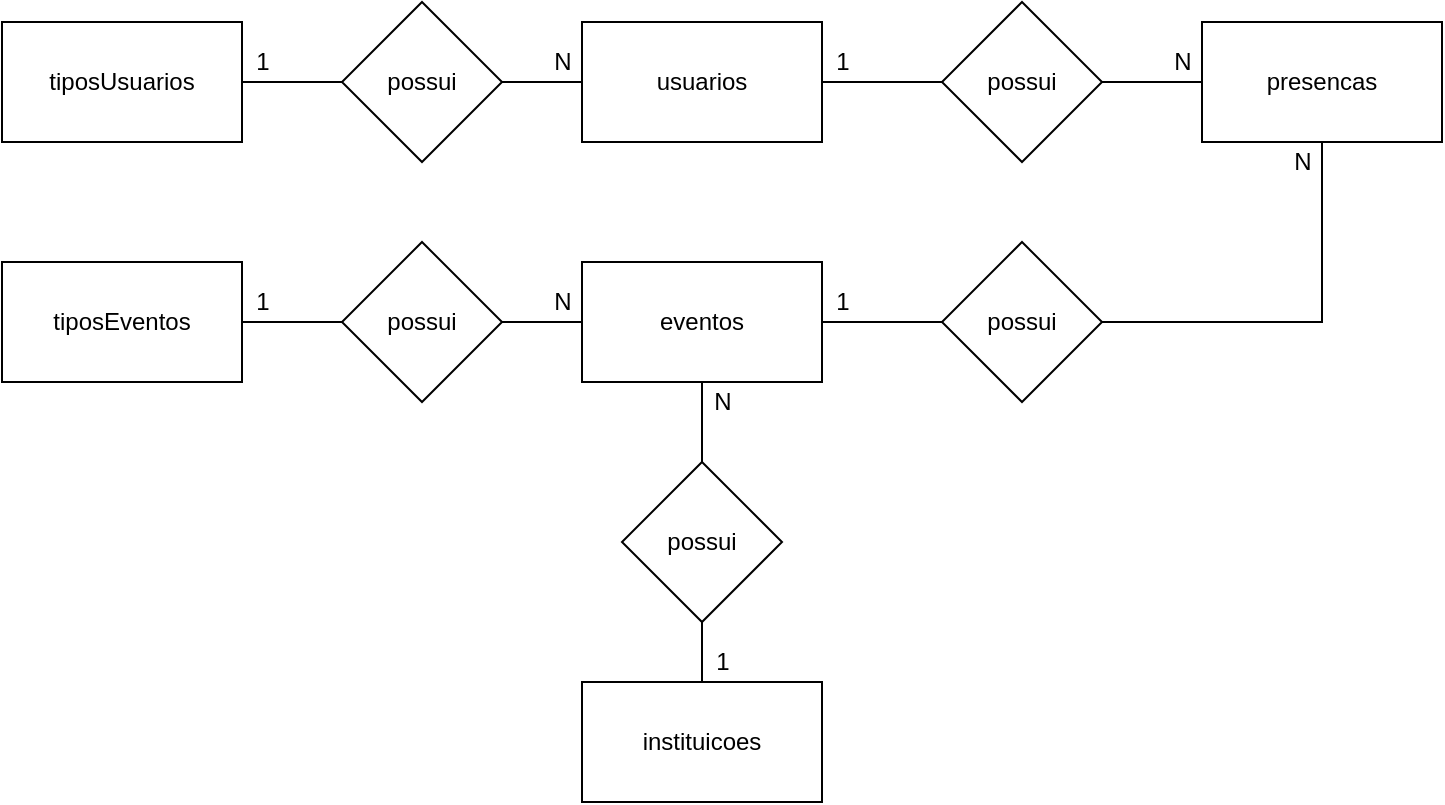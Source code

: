 <mxfile version="14.4.3" type="device" pages="2"><diagram id="feeaC_p_f9Wt9cAYbL2l" name="conceitual"><mxGraphModel dx="486" dy="430" grid="1" gridSize="10" guides="1" tooltips="1" connect="1" arrows="1" fold="1" page="1" pageScale="1" pageWidth="827" pageHeight="1169" math="0" shadow="0"><root><mxCell id="0"/><mxCell id="1" parent="0"/><mxCell id="16oLpcwaJiM3n8XVCX2l-1" value="instituicoes" style="rounded=0;whiteSpace=wrap;html=1;" vertex="1" parent="1"><mxGeometry x="330" y="370" width="120" height="60" as="geometry"/></mxCell><mxCell id="16oLpcwaJiM3n8XVCX2l-9" style="edgeStyle=orthogonalEdgeStyle;rounded=0;orthogonalLoop=1;jettySize=auto;html=1;strokeWidth=1;endArrow=none;endFill=0;" edge="1" parent="1" source="16oLpcwaJiM3n8XVCX2l-2" target="16oLpcwaJiM3n8XVCX2l-7"><mxGeometry relative="1" as="geometry"/></mxCell><mxCell id="16oLpcwaJiM3n8XVCX2l-2" value="tiposUsuarios" style="rounded=0;whiteSpace=wrap;html=1;" vertex="1" parent="1"><mxGeometry x="40" y="40" width="120" height="60" as="geometry"/></mxCell><mxCell id="16oLpcwaJiM3n8XVCX2l-18" style="edgeStyle=orthogonalEdgeStyle;rounded=0;orthogonalLoop=1;jettySize=auto;html=1;endArrow=none;endFill=0;strokeWidth=1;" edge="1" parent="1" source="16oLpcwaJiM3n8XVCX2l-3" target="16oLpcwaJiM3n8XVCX2l-17"><mxGeometry relative="1" as="geometry"/></mxCell><mxCell id="16oLpcwaJiM3n8XVCX2l-3" value="usuarios" style="rounded=0;whiteSpace=wrap;html=1;" vertex="1" parent="1"><mxGeometry x="330" y="40" width="120" height="60" as="geometry"/></mxCell><mxCell id="16oLpcwaJiM3n8XVCX2l-12" style="edgeStyle=orthogonalEdgeStyle;rounded=0;orthogonalLoop=1;jettySize=auto;html=1;endArrow=none;endFill=0;strokeWidth=1;" edge="1" parent="1" source="16oLpcwaJiM3n8XVCX2l-4" target="16oLpcwaJiM3n8XVCX2l-11"><mxGeometry relative="1" as="geometry"/></mxCell><mxCell id="16oLpcwaJiM3n8XVCX2l-4" value="tiposEventos" style="rounded=0;whiteSpace=wrap;html=1;" vertex="1" parent="1"><mxGeometry x="40" y="160" width="120" height="60" as="geometry"/></mxCell><mxCell id="16oLpcwaJiM3n8XVCX2l-15" style="edgeStyle=orthogonalEdgeStyle;rounded=0;orthogonalLoop=1;jettySize=auto;html=1;entryX=0.5;entryY=0;entryDx=0;entryDy=0;endArrow=none;endFill=0;strokeWidth=1;" edge="1" parent="1" source="16oLpcwaJiM3n8XVCX2l-5" target="16oLpcwaJiM3n8XVCX2l-14"><mxGeometry relative="1" as="geometry"/></mxCell><mxCell id="16oLpcwaJiM3n8XVCX2l-21" style="edgeStyle=orthogonalEdgeStyle;rounded=0;orthogonalLoop=1;jettySize=auto;html=1;endArrow=none;endFill=0;strokeWidth=1;" edge="1" parent="1" source="16oLpcwaJiM3n8XVCX2l-5" target="16oLpcwaJiM3n8XVCX2l-20"><mxGeometry relative="1" as="geometry"/></mxCell><mxCell id="16oLpcwaJiM3n8XVCX2l-5" value="eventos" style="rounded=0;whiteSpace=wrap;html=1;" vertex="1" parent="1"><mxGeometry x="330" y="160" width="120" height="60" as="geometry"/></mxCell><mxCell id="16oLpcwaJiM3n8XVCX2l-6" value="presencas" style="rounded=0;whiteSpace=wrap;html=1;" vertex="1" parent="1"><mxGeometry x="640" y="40" width="120" height="60" as="geometry"/></mxCell><mxCell id="16oLpcwaJiM3n8XVCX2l-10" style="edgeStyle=orthogonalEdgeStyle;rounded=0;orthogonalLoop=1;jettySize=auto;html=1;endArrow=none;endFill=0;strokeWidth=1;" edge="1" parent="1" source="16oLpcwaJiM3n8XVCX2l-7" target="16oLpcwaJiM3n8XVCX2l-3"><mxGeometry relative="1" as="geometry"/></mxCell><mxCell id="16oLpcwaJiM3n8XVCX2l-7" value="possui" style="rhombus;whiteSpace=wrap;html=1;" vertex="1" parent="1"><mxGeometry x="210" y="30" width="80" height="80" as="geometry"/></mxCell><mxCell id="16oLpcwaJiM3n8XVCX2l-13" style="edgeStyle=orthogonalEdgeStyle;rounded=0;orthogonalLoop=1;jettySize=auto;html=1;endArrow=none;endFill=0;strokeWidth=1;" edge="1" parent="1" source="16oLpcwaJiM3n8XVCX2l-11" target="16oLpcwaJiM3n8XVCX2l-5"><mxGeometry relative="1" as="geometry"/></mxCell><mxCell id="16oLpcwaJiM3n8XVCX2l-11" value="possui" style="rhombus;whiteSpace=wrap;html=1;" vertex="1" parent="1"><mxGeometry x="210" y="150" width="80" height="80" as="geometry"/></mxCell><mxCell id="16oLpcwaJiM3n8XVCX2l-16" style="edgeStyle=orthogonalEdgeStyle;rounded=0;orthogonalLoop=1;jettySize=auto;html=1;entryX=0.5;entryY=0;entryDx=0;entryDy=0;endArrow=none;endFill=0;strokeWidth=1;" edge="1" parent="1" source="16oLpcwaJiM3n8XVCX2l-14" target="16oLpcwaJiM3n8XVCX2l-1"><mxGeometry relative="1" as="geometry"/></mxCell><mxCell id="16oLpcwaJiM3n8XVCX2l-14" value="possui" style="rhombus;whiteSpace=wrap;html=1;" vertex="1" parent="1"><mxGeometry x="350" y="260" width="80" height="80" as="geometry"/></mxCell><mxCell id="16oLpcwaJiM3n8XVCX2l-19" style="edgeStyle=orthogonalEdgeStyle;rounded=0;orthogonalLoop=1;jettySize=auto;html=1;endArrow=none;endFill=0;strokeWidth=1;" edge="1" parent="1" source="16oLpcwaJiM3n8XVCX2l-17" target="16oLpcwaJiM3n8XVCX2l-6"><mxGeometry relative="1" as="geometry"/></mxCell><mxCell id="16oLpcwaJiM3n8XVCX2l-17" value="possui" style="rhombus;whiteSpace=wrap;html=1;" vertex="1" parent="1"><mxGeometry x="510" y="30" width="80" height="80" as="geometry"/></mxCell><mxCell id="16oLpcwaJiM3n8XVCX2l-22" style="edgeStyle=orthogonalEdgeStyle;rounded=0;orthogonalLoop=1;jettySize=auto;html=1;endArrow=none;endFill=0;strokeWidth=1;" edge="1" parent="1" source="16oLpcwaJiM3n8XVCX2l-20" target="16oLpcwaJiM3n8XVCX2l-6"><mxGeometry relative="1" as="geometry"/></mxCell><mxCell id="16oLpcwaJiM3n8XVCX2l-20" value="possui" style="rhombus;whiteSpace=wrap;html=1;" vertex="1" parent="1"><mxGeometry x="510" y="150" width="80" height="80" as="geometry"/></mxCell><mxCell id="16oLpcwaJiM3n8XVCX2l-23" value="1" style="text;html=1;align=center;verticalAlign=middle;resizable=0;points=[];autosize=1;" vertex="1" parent="1"><mxGeometry x="160" y="50" width="20" height="20" as="geometry"/></mxCell><mxCell id="16oLpcwaJiM3n8XVCX2l-25" value="N" style="text;html=1;align=center;verticalAlign=middle;resizable=0;points=[];autosize=1;" vertex="1" parent="1"><mxGeometry x="310" y="50" width="20" height="20" as="geometry"/></mxCell><mxCell id="16oLpcwaJiM3n8XVCX2l-28" value="1" style="text;html=1;align=center;verticalAlign=middle;resizable=0;points=[];autosize=1;" vertex="1" parent="1"><mxGeometry x="160" y="170" width="20" height="20" as="geometry"/></mxCell><mxCell id="16oLpcwaJiM3n8XVCX2l-29" value="N" style="text;html=1;align=center;verticalAlign=middle;resizable=0;points=[];autosize=1;" vertex="1" parent="1"><mxGeometry x="310" y="170" width="20" height="20" as="geometry"/></mxCell><mxCell id="16oLpcwaJiM3n8XVCX2l-30" value="N" style="text;html=1;align=center;verticalAlign=middle;resizable=0;points=[];autosize=1;" vertex="1" parent="1"><mxGeometry x="390" y="220" width="20" height="20" as="geometry"/></mxCell><mxCell id="16oLpcwaJiM3n8XVCX2l-31" value="1" style="text;html=1;align=center;verticalAlign=middle;resizable=0;points=[];autosize=1;" vertex="1" parent="1"><mxGeometry x="390" y="350" width="20" height="20" as="geometry"/></mxCell><mxCell id="16oLpcwaJiM3n8XVCX2l-32" value="N" style="text;html=1;align=center;verticalAlign=middle;resizable=0;points=[];autosize=1;" vertex="1" parent="1"><mxGeometry x="620" y="50" width="20" height="20" as="geometry"/></mxCell><mxCell id="16oLpcwaJiM3n8XVCX2l-33" value="1" style="text;html=1;align=center;verticalAlign=middle;resizable=0;points=[];autosize=1;" vertex="1" parent="1"><mxGeometry x="450" y="50" width="20" height="20" as="geometry"/></mxCell><mxCell id="16oLpcwaJiM3n8XVCX2l-34" value="1" style="text;html=1;align=center;verticalAlign=middle;resizable=0;points=[];autosize=1;" vertex="1" parent="1"><mxGeometry x="450" y="170" width="20" height="20" as="geometry"/></mxCell><mxCell id="16oLpcwaJiM3n8XVCX2l-35" value="N" style="text;html=1;align=center;verticalAlign=middle;resizable=0;points=[];autosize=1;" vertex="1" parent="1"><mxGeometry x="680" y="100" width="20" height="20" as="geometry"/></mxCell></root></mxGraphModel></diagram><diagram id="4xXTRXk4iY4-9RvCodZ4" name="logico"><mxGraphModel dx="236" dy="209" grid="1" gridSize="10" guides="1" tooltips="1" connect="1" arrows="1" fold="1" page="1" pageScale="1" pageWidth="827" pageHeight="1169" math="0" shadow="0"><root><mxCell id="uOWk51MlpMpEOAGvb5Go-0"/><mxCell id="uOWk51MlpMpEOAGvb5Go-1" parent="uOWk51MlpMpEOAGvb5Go-0"/><mxCell id="w9sA5B7hQwY6I9pAI748-0" value="tiposUsuarios" style="shape=table;startSize=30;container=1;collapsible=1;childLayout=tableLayout;fixedRows=1;rowLines=0;fontStyle=1;align=center;resizeLast=1;" vertex="1" parent="uOWk51MlpMpEOAGvb5Go-1"><mxGeometry x="40" y="40" width="180" height="100" as="geometry"/></mxCell><mxCell id="w9sA5B7hQwY6I9pAI748-1" value="" style="shape=partialRectangle;collapsible=0;dropTarget=0;pointerEvents=0;fillColor=none;top=0;left=0;bottom=1;right=0;points=[[0,0.5],[1,0.5]];portConstraint=eastwest;" vertex="1" parent="w9sA5B7hQwY6I9pAI748-0"><mxGeometry y="30" width="180" height="30" as="geometry"/></mxCell><mxCell id="w9sA5B7hQwY6I9pAI748-2" value="PK" style="shape=partialRectangle;connectable=0;fillColor=none;top=0;left=0;bottom=0;right=0;fontStyle=1;overflow=hidden;" vertex="1" parent="w9sA5B7hQwY6I9pAI748-1"><mxGeometry width="30" height="30" as="geometry"/></mxCell><mxCell id="w9sA5B7hQwY6I9pAI748-3" value="idTipoUsuario" style="shape=partialRectangle;connectable=0;fillColor=none;top=0;left=0;bottom=0;right=0;align=left;spacingLeft=6;fontStyle=5;overflow=hidden;" vertex="1" parent="w9sA5B7hQwY6I9pAI748-1"><mxGeometry x="30" width="150" height="30" as="geometry"/></mxCell><mxCell id="w9sA5B7hQwY6I9pAI748-4" value="" style="shape=partialRectangle;collapsible=0;dropTarget=0;pointerEvents=0;fillColor=none;top=0;left=0;bottom=0;right=0;points=[[0,0.5],[1,0.5]];portConstraint=eastwest;" vertex="1" parent="w9sA5B7hQwY6I9pAI748-0"><mxGeometry y="60" width="180" height="30" as="geometry"/></mxCell><mxCell id="w9sA5B7hQwY6I9pAI748-5" value="" style="shape=partialRectangle;connectable=0;fillColor=none;top=0;left=0;bottom=0;right=0;editable=1;overflow=hidden;" vertex="1" parent="w9sA5B7hQwY6I9pAI748-4"><mxGeometry width="30" height="30" as="geometry"/></mxCell><mxCell id="w9sA5B7hQwY6I9pAI748-6" value="tituloTipoUsuario" style="shape=partialRectangle;connectable=0;fillColor=none;top=0;left=0;bottom=0;right=0;align=left;spacingLeft=6;overflow=hidden;" vertex="1" parent="w9sA5B7hQwY6I9pAI748-4"><mxGeometry x="30" width="150" height="30" as="geometry"/></mxCell><mxCell id="jYgNDjZHTsQBzLjc0ocl-0" value="usuarios" style="shape=table;startSize=30;container=1;collapsible=1;childLayout=tableLayout;fixedRows=1;rowLines=0;fontStyle=1;align=center;resizeLast=1;" vertex="1" parent="uOWk51MlpMpEOAGvb5Go-1"><mxGeometry x="280" y="40" width="180" height="190" as="geometry"/></mxCell><mxCell id="jYgNDjZHTsQBzLjc0ocl-1" value="" style="shape=partialRectangle;collapsible=0;dropTarget=0;pointerEvents=0;fillColor=none;top=0;left=0;bottom=0;right=0;points=[[0,0.5],[1,0.5]];portConstraint=eastwest;" vertex="1" parent="jYgNDjZHTsQBzLjc0ocl-0"><mxGeometry y="30" width="180" height="30" as="geometry"/></mxCell><mxCell id="jYgNDjZHTsQBzLjc0ocl-2" value="PK" style="shape=partialRectangle;connectable=0;fillColor=none;top=0;left=0;bottom=0;right=0;fontStyle=1;overflow=hidden;" vertex="1" parent="jYgNDjZHTsQBzLjc0ocl-1"><mxGeometry width="60" height="30" as="geometry"/></mxCell><mxCell id="jYgNDjZHTsQBzLjc0ocl-3" value="idUsuario" style="shape=partialRectangle;connectable=0;fillColor=none;top=0;left=0;bottom=0;right=0;align=left;spacingLeft=6;fontStyle=5;overflow=hidden;" vertex="1" parent="jYgNDjZHTsQBzLjc0ocl-1"><mxGeometry x="60" width="120" height="30" as="geometry"/></mxCell><mxCell id="jYgNDjZHTsQBzLjc0ocl-4" value="" style="shape=partialRectangle;collapsible=0;dropTarget=0;pointerEvents=0;fillColor=none;top=0;left=0;bottom=1;right=0;points=[[0,0.5],[1,0.5]];portConstraint=eastwest;" vertex="1" parent="jYgNDjZHTsQBzLjc0ocl-0"><mxGeometry y="60" width="180" height="30" as="geometry"/></mxCell><mxCell id="jYgNDjZHTsQBzLjc0ocl-5" value="FK" style="shape=partialRectangle;connectable=0;fillColor=none;top=0;left=0;bottom=0;right=0;fontStyle=1;overflow=hidden;" vertex="1" parent="jYgNDjZHTsQBzLjc0ocl-4"><mxGeometry width="60" height="30" as="geometry"/></mxCell><mxCell id="jYgNDjZHTsQBzLjc0ocl-6" value="idTipoUsuario" style="shape=partialRectangle;connectable=0;fillColor=none;top=0;left=0;bottom=0;right=0;align=left;spacingLeft=6;fontStyle=5;overflow=hidden;" vertex="1" parent="jYgNDjZHTsQBzLjc0ocl-4"><mxGeometry x="60" width="120" height="30" as="geometry"/></mxCell><mxCell id="jYgNDjZHTsQBzLjc0ocl-7" value="" style="shape=partialRectangle;collapsible=0;dropTarget=0;pointerEvents=0;fillColor=none;top=0;left=0;bottom=0;right=0;points=[[0,0.5],[1,0.5]];portConstraint=eastwest;" vertex="1" parent="jYgNDjZHTsQBzLjc0ocl-0"><mxGeometry y="90" width="180" height="30" as="geometry"/></mxCell><mxCell id="jYgNDjZHTsQBzLjc0ocl-8" value="" style="shape=partialRectangle;connectable=0;fillColor=none;top=0;left=0;bottom=0;right=0;editable=1;overflow=hidden;" vertex="1" parent="jYgNDjZHTsQBzLjc0ocl-7"><mxGeometry width="60" height="30" as="geometry"/></mxCell><mxCell id="jYgNDjZHTsQBzLjc0ocl-9" value="nomeUsuario" style="shape=partialRectangle;connectable=0;fillColor=none;top=0;left=0;bottom=0;right=0;align=left;spacingLeft=6;overflow=hidden;" vertex="1" parent="jYgNDjZHTsQBzLjc0ocl-7"><mxGeometry x="60" width="120" height="30" as="geometry"/></mxCell><mxCell id="jYgNDjZHTsQBzLjc0ocl-13" value="" style="shape=partialRectangle;collapsible=0;dropTarget=0;pointerEvents=0;fillColor=none;top=0;left=0;bottom=0;right=0;points=[[0,0.5],[1,0.5]];portConstraint=eastwest;" vertex="1" parent="jYgNDjZHTsQBzLjc0ocl-0"><mxGeometry y="120" width="180" height="30" as="geometry"/></mxCell><mxCell id="jYgNDjZHTsQBzLjc0ocl-14" value="" style="shape=partialRectangle;connectable=0;fillColor=none;top=0;left=0;bottom=0;right=0;editable=1;overflow=hidden;" vertex="1" parent="jYgNDjZHTsQBzLjc0ocl-13"><mxGeometry width="60" height="30" as="geometry"/></mxCell><mxCell id="jYgNDjZHTsQBzLjc0ocl-15" value="email" style="shape=partialRectangle;connectable=0;fillColor=none;top=0;left=0;bottom=0;right=0;align=left;spacingLeft=6;overflow=hidden;" vertex="1" parent="jYgNDjZHTsQBzLjc0ocl-13"><mxGeometry x="60" width="120" height="30" as="geometry"/></mxCell><mxCell id="jYgNDjZHTsQBzLjc0ocl-10" value="" style="shape=partialRectangle;collapsible=0;dropTarget=0;pointerEvents=0;fillColor=none;top=0;left=0;bottom=0;right=0;points=[[0,0.5],[1,0.5]];portConstraint=eastwest;" vertex="1" parent="jYgNDjZHTsQBzLjc0ocl-0"><mxGeometry y="150" width="180" height="30" as="geometry"/></mxCell><mxCell id="jYgNDjZHTsQBzLjc0ocl-11" value="" style="shape=partialRectangle;connectable=0;fillColor=none;top=0;left=0;bottom=0;right=0;editable=1;overflow=hidden;" vertex="1" parent="jYgNDjZHTsQBzLjc0ocl-10"><mxGeometry width="60" height="30" as="geometry"/></mxCell><mxCell id="jYgNDjZHTsQBzLjc0ocl-12" value="senha" style="shape=partialRectangle;connectable=0;fillColor=none;top=0;left=0;bottom=0;right=0;align=left;spacingLeft=6;overflow=hidden;" vertex="1" parent="jYgNDjZHTsQBzLjc0ocl-10"><mxGeometry x="60" width="120" height="30" as="geometry"/></mxCell><mxCell id="cF5xtQXTkhGsusJbTApy-0" value="tiposEventos" style="shape=table;startSize=30;container=1;collapsible=1;childLayout=tableLayout;fixedRows=1;rowLines=0;fontStyle=1;align=center;resizeLast=1;" vertex="1" parent="uOWk51MlpMpEOAGvb5Go-1"><mxGeometry x="40" y="280" width="180" height="100" as="geometry"/></mxCell><mxCell id="cF5xtQXTkhGsusJbTApy-1" value="" style="shape=partialRectangle;collapsible=0;dropTarget=0;pointerEvents=0;fillColor=none;top=0;left=0;bottom=1;right=0;points=[[0,0.5],[1,0.5]];portConstraint=eastwest;" vertex="1" parent="cF5xtQXTkhGsusJbTApy-0"><mxGeometry y="30" width="180" height="30" as="geometry"/></mxCell><mxCell id="cF5xtQXTkhGsusJbTApy-2" value="PK" style="shape=partialRectangle;connectable=0;fillColor=none;top=0;left=0;bottom=0;right=0;fontStyle=1;overflow=hidden;" vertex="1" parent="cF5xtQXTkhGsusJbTApy-1"><mxGeometry width="30" height="30" as="geometry"/></mxCell><mxCell id="cF5xtQXTkhGsusJbTApy-3" value="idTipoEvento" style="shape=partialRectangle;connectable=0;fillColor=none;top=0;left=0;bottom=0;right=0;align=left;spacingLeft=6;fontStyle=5;overflow=hidden;" vertex="1" parent="cF5xtQXTkhGsusJbTApy-1"><mxGeometry x="30" width="150" height="30" as="geometry"/></mxCell><mxCell id="cF5xtQXTkhGsusJbTApy-4" value="" style="shape=partialRectangle;collapsible=0;dropTarget=0;pointerEvents=0;fillColor=none;top=0;left=0;bottom=0;right=0;points=[[0,0.5],[1,0.5]];portConstraint=eastwest;" vertex="1" parent="cF5xtQXTkhGsusJbTApy-0"><mxGeometry y="60" width="180" height="30" as="geometry"/></mxCell><mxCell id="cF5xtQXTkhGsusJbTApy-5" value="" style="shape=partialRectangle;connectable=0;fillColor=none;top=0;left=0;bottom=0;right=0;editable=1;overflow=hidden;" vertex="1" parent="cF5xtQXTkhGsusJbTApy-4"><mxGeometry width="30" height="30" as="geometry"/></mxCell><mxCell id="cF5xtQXTkhGsusJbTApy-6" value="tituloTipoEvento" style="shape=partialRectangle;connectable=0;fillColor=none;top=0;left=0;bottom=0;right=0;align=left;spacingLeft=6;overflow=hidden;" vertex="1" parent="cF5xtQXTkhGsusJbTApy-4"><mxGeometry x="30" width="150" height="30" as="geometry"/></mxCell><mxCell id="cF5xtQXTkhGsusJbTApy-13" value="instituicoes" style="shape=table;startSize=30;container=1;collapsible=1;childLayout=tableLayout;fixedRows=1;rowLines=0;fontStyle=1;align=center;resizeLast=1;" vertex="1" parent="uOWk51MlpMpEOAGvb5Go-1"><mxGeometry x="40" y="440" width="180" height="160" as="geometry"/></mxCell><mxCell id="cF5xtQXTkhGsusJbTApy-14" value="" style="shape=partialRectangle;collapsible=0;dropTarget=0;pointerEvents=0;fillColor=none;top=0;left=0;bottom=1;right=0;points=[[0,0.5],[1,0.5]];portConstraint=eastwest;" vertex="1" parent="cF5xtQXTkhGsusJbTApy-13"><mxGeometry y="30" width="180" height="30" as="geometry"/></mxCell><mxCell id="cF5xtQXTkhGsusJbTApy-15" value="PK" style="shape=partialRectangle;connectable=0;fillColor=none;top=0;left=0;bottom=0;right=0;fontStyle=1;overflow=hidden;" vertex="1" parent="cF5xtQXTkhGsusJbTApy-14"><mxGeometry width="30" height="30" as="geometry"/></mxCell><mxCell id="cF5xtQXTkhGsusJbTApy-16" value="idInstituicao" style="shape=partialRectangle;connectable=0;fillColor=none;top=0;left=0;bottom=0;right=0;align=left;spacingLeft=6;fontStyle=5;overflow=hidden;" vertex="1" parent="cF5xtQXTkhGsusJbTApy-14"><mxGeometry x="30" width="150" height="30" as="geometry"/></mxCell><mxCell id="cF5xtQXTkhGsusJbTApy-17" value="" style="shape=partialRectangle;collapsible=0;dropTarget=0;pointerEvents=0;fillColor=none;top=0;left=0;bottom=0;right=0;points=[[0,0.5],[1,0.5]];portConstraint=eastwest;" vertex="1" parent="cF5xtQXTkhGsusJbTApy-13"><mxGeometry y="60" width="180" height="30" as="geometry"/></mxCell><mxCell id="cF5xtQXTkhGsusJbTApy-18" value="" style="shape=partialRectangle;connectable=0;fillColor=none;top=0;left=0;bottom=0;right=0;editable=1;overflow=hidden;" vertex="1" parent="cF5xtQXTkhGsusJbTApy-17"><mxGeometry width="30" height="30" as="geometry"/></mxCell><mxCell id="cF5xtQXTkhGsusJbTApy-19" value="cnpj" style="shape=partialRectangle;connectable=0;fillColor=none;top=0;left=0;bottom=0;right=0;align=left;spacingLeft=6;overflow=hidden;" vertex="1" parent="cF5xtQXTkhGsusJbTApy-17"><mxGeometry x="30" width="150" height="30" as="geometry"/></mxCell><mxCell id="cF5xtQXTkhGsusJbTApy-20" value="" style="shape=partialRectangle;collapsible=0;dropTarget=0;pointerEvents=0;fillColor=none;top=0;left=0;bottom=0;right=0;points=[[0,0.5],[1,0.5]];portConstraint=eastwest;" vertex="1" parent="cF5xtQXTkhGsusJbTApy-13"><mxGeometry y="90" width="180" height="30" as="geometry"/></mxCell><mxCell id="cF5xtQXTkhGsusJbTApy-21" value="" style="shape=partialRectangle;connectable=0;fillColor=none;top=0;left=0;bottom=0;right=0;editable=1;overflow=hidden;" vertex="1" parent="cF5xtQXTkhGsusJbTApy-20"><mxGeometry width="30" height="30" as="geometry"/></mxCell><mxCell id="cF5xtQXTkhGsusJbTApy-22" value="nomeFantasia" style="shape=partialRectangle;connectable=0;fillColor=none;top=0;left=0;bottom=0;right=0;align=left;spacingLeft=6;overflow=hidden;" vertex="1" parent="cF5xtQXTkhGsusJbTApy-20"><mxGeometry x="30" width="150" height="30" as="geometry"/></mxCell><mxCell id="cF5xtQXTkhGsusJbTApy-23" value="" style="shape=partialRectangle;collapsible=0;dropTarget=0;pointerEvents=0;fillColor=none;top=0;left=0;bottom=0;right=0;points=[[0,0.5],[1,0.5]];portConstraint=eastwest;" vertex="1" parent="cF5xtQXTkhGsusJbTApy-13"><mxGeometry y="120" width="180" height="30" as="geometry"/></mxCell><mxCell id="cF5xtQXTkhGsusJbTApy-24" value="" style="shape=partialRectangle;connectable=0;fillColor=none;top=0;left=0;bottom=0;right=0;editable=1;overflow=hidden;" vertex="1" parent="cF5xtQXTkhGsusJbTApy-23"><mxGeometry width="30" height="30" as="geometry"/></mxCell><mxCell id="cF5xtQXTkhGsusJbTApy-25" value="endereco" style="shape=partialRectangle;connectable=0;fillColor=none;top=0;left=0;bottom=0;right=0;align=left;spacingLeft=6;overflow=hidden;" vertex="1" parent="cF5xtQXTkhGsusJbTApy-23"><mxGeometry x="30" width="150" height="30" as="geometry"/></mxCell><mxCell id="CiCme4Dgcix3oVINsgv9-0" value="eventos" style="shape=table;startSize=30;container=1;collapsible=1;childLayout=tableLayout;fixedRows=1;rowLines=0;fontStyle=1;align=center;resizeLast=1;" vertex="1" parent="uOWk51MlpMpEOAGvb5Go-1"><mxGeometry x="280" y="280" width="180" height="250" as="geometry"/></mxCell><mxCell id="CiCme4Dgcix3oVINsgv9-1" value="" style="shape=partialRectangle;collapsible=0;dropTarget=0;pointerEvents=0;fillColor=none;top=0;left=0;bottom=0;right=0;points=[[0,0.5],[1,0.5]];portConstraint=eastwest;" vertex="1" parent="CiCme4Dgcix3oVINsgv9-0"><mxGeometry y="30" width="180" height="30" as="geometry"/></mxCell><mxCell id="CiCme4Dgcix3oVINsgv9-2" value="PK" style="shape=partialRectangle;connectable=0;fillColor=none;top=0;left=0;bottom=0;right=0;fontStyle=1;overflow=hidden;" vertex="1" parent="CiCme4Dgcix3oVINsgv9-1"><mxGeometry width="60" height="30" as="geometry"/></mxCell><mxCell id="CiCme4Dgcix3oVINsgv9-3" value="idEvento" style="shape=partialRectangle;connectable=0;fillColor=none;top=0;left=0;bottom=0;right=0;align=left;spacingLeft=6;fontStyle=5;overflow=hidden;" vertex="1" parent="CiCme4Dgcix3oVINsgv9-1"><mxGeometry x="60" width="120" height="30" as="geometry"/></mxCell><mxCell id="CiCme4Dgcix3oVINsgv9-13" value="" style="shape=partialRectangle;collapsible=0;dropTarget=0;pointerEvents=0;fillColor=none;top=0;left=0;bottom=0;right=0;points=[[0,0.5],[1,0.5]];portConstraint=eastwest;" vertex="1" parent="CiCme4Dgcix3oVINsgv9-0"><mxGeometry y="60" width="180" height="30" as="geometry"/></mxCell><mxCell id="CiCme4Dgcix3oVINsgv9-14" value="FK" style="shape=partialRectangle;connectable=0;fillColor=none;top=0;left=0;bottom=0;right=0;fontStyle=1;overflow=hidden;" vertex="1" parent="CiCme4Dgcix3oVINsgv9-13"><mxGeometry width="60" height="30" as="geometry"/></mxCell><mxCell id="CiCme4Dgcix3oVINsgv9-15" value="idTipoEvento" style="shape=partialRectangle;connectable=0;fillColor=none;top=0;left=0;bottom=0;right=0;align=left;spacingLeft=6;fontStyle=5;overflow=hidden;" vertex="1" parent="CiCme4Dgcix3oVINsgv9-13"><mxGeometry x="60" width="120" height="30" as="geometry"/></mxCell><mxCell id="CiCme4Dgcix3oVINsgv9-4" value="" style="shape=partialRectangle;collapsible=0;dropTarget=0;pointerEvents=0;fillColor=none;top=0;left=0;bottom=1;right=0;points=[[0,0.5],[1,0.5]];portConstraint=eastwest;" vertex="1" parent="CiCme4Dgcix3oVINsgv9-0"><mxGeometry y="90" width="180" height="30" as="geometry"/></mxCell><mxCell id="CiCme4Dgcix3oVINsgv9-5" value="FK" style="shape=partialRectangle;connectable=0;fillColor=none;top=0;left=0;bottom=0;right=0;fontStyle=1;overflow=hidden;" vertex="1" parent="CiCme4Dgcix3oVINsgv9-4"><mxGeometry width="60" height="30" as="geometry"/></mxCell><mxCell id="CiCme4Dgcix3oVINsgv9-6" value="idInstituicao" style="shape=partialRectangle;connectable=0;fillColor=none;top=0;left=0;bottom=0;right=0;align=left;spacingLeft=6;fontStyle=5;overflow=hidden;" vertex="1" parent="CiCme4Dgcix3oVINsgv9-4"><mxGeometry x="60" width="120" height="30" as="geometry"/></mxCell><mxCell id="CiCme4Dgcix3oVINsgv9-7" value="" style="shape=partialRectangle;collapsible=0;dropTarget=0;pointerEvents=0;fillColor=none;top=0;left=0;bottom=0;right=0;points=[[0,0.5],[1,0.5]];portConstraint=eastwest;" vertex="1" parent="CiCme4Dgcix3oVINsgv9-0"><mxGeometry y="120" width="180" height="30" as="geometry"/></mxCell><mxCell id="CiCme4Dgcix3oVINsgv9-8" value="" style="shape=partialRectangle;connectable=0;fillColor=none;top=0;left=0;bottom=0;right=0;editable=1;overflow=hidden;" vertex="1" parent="CiCme4Dgcix3oVINsgv9-7"><mxGeometry width="60" height="30" as="geometry"/></mxCell><mxCell id="CiCme4Dgcix3oVINsgv9-9" value="nomeEvento" style="shape=partialRectangle;connectable=0;fillColor=none;top=0;left=0;bottom=0;right=0;align=left;spacingLeft=6;overflow=hidden;" vertex="1" parent="CiCme4Dgcix3oVINsgv9-7"><mxGeometry x="60" width="120" height="30" as="geometry"/></mxCell><mxCell id="CiCme4Dgcix3oVINsgv9-16" value="" style="shape=partialRectangle;collapsible=0;dropTarget=0;pointerEvents=0;fillColor=none;top=0;left=0;bottom=0;right=0;points=[[0,0.5],[1,0.5]];portConstraint=eastwest;" vertex="1" parent="CiCme4Dgcix3oVINsgv9-0"><mxGeometry y="150" width="180" height="30" as="geometry"/></mxCell><mxCell id="CiCme4Dgcix3oVINsgv9-17" value="" style="shape=partialRectangle;connectable=0;fillColor=none;top=0;left=0;bottom=0;right=0;editable=1;overflow=hidden;" vertex="1" parent="CiCme4Dgcix3oVINsgv9-16"><mxGeometry width="60" height="30" as="geometry"/></mxCell><mxCell id="CiCme4Dgcix3oVINsgv9-18" value="acessoLivre" style="shape=partialRectangle;connectable=0;fillColor=none;top=0;left=0;bottom=0;right=0;align=left;spacingLeft=6;overflow=hidden;" vertex="1" parent="CiCme4Dgcix3oVINsgv9-16"><mxGeometry x="60" width="120" height="30" as="geometry"/></mxCell><mxCell id="CiCme4Dgcix3oVINsgv9-19" value="" style="shape=partialRectangle;collapsible=0;dropTarget=0;pointerEvents=0;fillColor=none;top=0;left=0;bottom=0;right=0;points=[[0,0.5],[1,0.5]];portConstraint=eastwest;" vertex="1" parent="CiCme4Dgcix3oVINsgv9-0"><mxGeometry y="180" width="180" height="30" as="geometry"/></mxCell><mxCell id="CiCme4Dgcix3oVINsgv9-20" value="" style="shape=partialRectangle;connectable=0;fillColor=none;top=0;left=0;bottom=0;right=0;editable=1;overflow=hidden;" vertex="1" parent="CiCme4Dgcix3oVINsgv9-19"><mxGeometry width="60" height="30" as="geometry"/></mxCell><mxCell id="CiCme4Dgcix3oVINsgv9-21" value="dataEvento" style="shape=partialRectangle;connectable=0;fillColor=none;top=0;left=0;bottom=0;right=0;align=left;spacingLeft=6;overflow=hidden;" vertex="1" parent="CiCme4Dgcix3oVINsgv9-19"><mxGeometry x="60" width="120" height="30" as="geometry"/></mxCell><mxCell id="CiCme4Dgcix3oVINsgv9-10" value="" style="shape=partialRectangle;collapsible=0;dropTarget=0;pointerEvents=0;fillColor=none;top=0;left=0;bottom=0;right=0;points=[[0,0.5],[1,0.5]];portConstraint=eastwest;" vertex="1" parent="CiCme4Dgcix3oVINsgv9-0"><mxGeometry y="210" width="180" height="30" as="geometry"/></mxCell><mxCell id="CiCme4Dgcix3oVINsgv9-11" value="" style="shape=partialRectangle;connectable=0;fillColor=none;top=0;left=0;bottom=0;right=0;editable=1;overflow=hidden;" vertex="1" parent="CiCme4Dgcix3oVINsgv9-10"><mxGeometry width="60" height="30" as="geometry"/></mxCell><mxCell id="CiCme4Dgcix3oVINsgv9-12" value="descricao" style="shape=partialRectangle;connectable=0;fillColor=none;top=0;left=0;bottom=0;right=0;align=left;spacingLeft=6;overflow=hidden;" vertex="1" parent="CiCme4Dgcix3oVINsgv9-10"><mxGeometry x="60" width="120" height="30" as="geometry"/></mxCell><mxCell id="CiCme4Dgcix3oVINsgv9-22" value="presencas" style="shape=table;startSize=30;container=1;collapsible=1;childLayout=tableLayout;fixedRows=1;rowLines=0;fontStyle=1;align=center;resizeLast=1;" vertex="1" parent="uOWk51MlpMpEOAGvb5Go-1"><mxGeometry x="520" y="160" width="180" height="160" as="geometry"/></mxCell><mxCell id="CiCme4Dgcix3oVINsgv9-23" value="" style="shape=partialRectangle;collapsible=0;dropTarget=0;pointerEvents=0;fillColor=none;top=0;left=0;bottom=0;right=0;points=[[0,0.5],[1,0.5]];portConstraint=eastwest;" vertex="1" parent="CiCme4Dgcix3oVINsgv9-22"><mxGeometry y="30" width="180" height="30" as="geometry"/></mxCell><mxCell id="CiCme4Dgcix3oVINsgv9-24" value="PK" style="shape=partialRectangle;connectable=0;fillColor=none;top=0;left=0;bottom=0;right=0;fontStyle=1;overflow=hidden;" vertex="1" parent="CiCme4Dgcix3oVINsgv9-23"><mxGeometry width="60" height="30" as="geometry"/></mxCell><mxCell id="CiCme4Dgcix3oVINsgv9-25" value="idPresenca" style="shape=partialRectangle;connectable=0;fillColor=none;top=0;left=0;bottom=0;right=0;align=left;spacingLeft=6;fontStyle=5;overflow=hidden;" vertex="1" parent="CiCme4Dgcix3oVINsgv9-23"><mxGeometry x="60" width="120" height="30" as="geometry"/></mxCell><mxCell id="CiCme4Dgcix3oVINsgv9-35" value="" style="shape=partialRectangle;collapsible=0;dropTarget=0;pointerEvents=0;fillColor=none;top=0;left=0;bottom=0;right=0;points=[[0,0.5],[1,0.5]];portConstraint=eastwest;" vertex="1" parent="CiCme4Dgcix3oVINsgv9-22"><mxGeometry y="60" width="180" height="30" as="geometry"/></mxCell><mxCell id="CiCme4Dgcix3oVINsgv9-36" value="FK" style="shape=partialRectangle;connectable=0;fillColor=none;top=0;left=0;bottom=0;right=0;fontStyle=1;overflow=hidden;" vertex="1" parent="CiCme4Dgcix3oVINsgv9-35"><mxGeometry width="60" height="30" as="geometry"/></mxCell><mxCell id="CiCme4Dgcix3oVINsgv9-37" value="idUsuario" style="shape=partialRectangle;connectable=0;fillColor=none;top=0;left=0;bottom=0;right=0;align=left;spacingLeft=6;fontStyle=5;overflow=hidden;" vertex="1" parent="CiCme4Dgcix3oVINsgv9-35"><mxGeometry x="60" width="120" height="30" as="geometry"/></mxCell><mxCell id="CiCme4Dgcix3oVINsgv9-26" value="" style="shape=partialRectangle;collapsible=0;dropTarget=0;pointerEvents=0;fillColor=none;top=0;left=0;bottom=1;right=0;points=[[0,0.5],[1,0.5]];portConstraint=eastwest;" vertex="1" parent="CiCme4Dgcix3oVINsgv9-22"><mxGeometry y="90" width="180" height="30" as="geometry"/></mxCell><mxCell id="CiCme4Dgcix3oVINsgv9-27" value="FK" style="shape=partialRectangle;connectable=0;fillColor=none;top=0;left=0;bottom=0;right=0;fontStyle=1;overflow=hidden;" vertex="1" parent="CiCme4Dgcix3oVINsgv9-26"><mxGeometry width="60" height="30" as="geometry"/></mxCell><mxCell id="CiCme4Dgcix3oVINsgv9-28" value="idEvento" style="shape=partialRectangle;connectable=0;fillColor=none;top=0;left=0;bottom=0;right=0;align=left;spacingLeft=6;fontStyle=5;overflow=hidden;" vertex="1" parent="CiCme4Dgcix3oVINsgv9-26"><mxGeometry x="60" width="120" height="30" as="geometry"/></mxCell><mxCell id="CiCme4Dgcix3oVINsgv9-29" value="" style="shape=partialRectangle;collapsible=0;dropTarget=0;pointerEvents=0;fillColor=none;top=0;left=0;bottom=0;right=0;points=[[0,0.5],[1,0.5]];portConstraint=eastwest;" vertex="1" parent="CiCme4Dgcix3oVINsgv9-22"><mxGeometry y="120" width="180" height="30" as="geometry"/></mxCell><mxCell id="CiCme4Dgcix3oVINsgv9-30" value="" style="shape=partialRectangle;connectable=0;fillColor=none;top=0;left=0;bottom=0;right=0;editable=1;overflow=hidden;" vertex="1" parent="CiCme4Dgcix3oVINsgv9-29"><mxGeometry width="60" height="30" as="geometry"/></mxCell><mxCell id="CiCme4Dgcix3oVINsgv9-31" value="situacao" style="shape=partialRectangle;connectable=0;fillColor=none;top=0;left=0;bottom=0;right=0;align=left;spacingLeft=6;overflow=hidden;" vertex="1" parent="CiCme4Dgcix3oVINsgv9-29"><mxGeometry x="60" width="120" height="30" as="geometry"/></mxCell><mxCell id="Df1dOM76-EeYlduxN3Tk-0" value="" style="edgeStyle=entityRelationEdgeStyle;fontSize=12;html=1;endArrow=ERoneToMany;strokeWidth=1;" edge="1" parent="uOWk51MlpMpEOAGvb5Go-1" source="w9sA5B7hQwY6I9pAI748-1" target="jYgNDjZHTsQBzLjc0ocl-4"><mxGeometry width="100" height="100" relative="1" as="geometry"><mxPoint x="120" y="260" as="sourcePoint"/><mxPoint x="220" y="160" as="targetPoint"/></mxGeometry></mxCell><mxCell id="Xq0GJw-F4Ts7pOAXVDUd-0" value="" style="edgeStyle=entityRelationEdgeStyle;fontSize=12;html=1;endArrow=ERoneToMany;strokeWidth=1;" edge="1" parent="uOWk51MlpMpEOAGvb5Go-1" source="cF5xtQXTkhGsusJbTApy-1" target="CiCme4Dgcix3oVINsgv9-13"><mxGeometry width="100" height="100" relative="1" as="geometry"><mxPoint x="190" y="190" as="sourcePoint"/><mxPoint x="290" y="90" as="targetPoint"/></mxGeometry></mxCell><mxCell id="SSdlUHLDPa5B-j61LV79-0" value="" style="edgeStyle=entityRelationEdgeStyle;fontSize=12;html=1;endArrow=ERoneToMany;strokeWidth=1;" edge="1" parent="uOWk51MlpMpEOAGvb5Go-1" source="cF5xtQXTkhGsusJbTApy-14" target="CiCme4Dgcix3oVINsgv9-4"><mxGeometry width="100" height="100" relative="1" as="geometry"><mxPoint x="160" y="490" as="sourcePoint"/><mxPoint x="260" y="390" as="targetPoint"/></mxGeometry></mxCell><mxCell id="M3dahRB9zKpmZe-dLm7H-0" value="" style="edgeStyle=entityRelationEdgeStyle;fontSize=12;html=1;endArrow=ERoneToMany;strokeWidth=1;" edge="1" parent="uOWk51MlpMpEOAGvb5Go-1" source="jYgNDjZHTsQBzLjc0ocl-1" target="CiCme4Dgcix3oVINsgv9-35"><mxGeometry width="100" height="100" relative="1" as="geometry"><mxPoint x="540" y="120" as="sourcePoint"/><mxPoint x="640" y="20" as="targetPoint"/></mxGeometry></mxCell><mxCell id="M3dahRB9zKpmZe-dLm7H-1" value="" style="edgeStyle=entityRelationEdgeStyle;fontSize=12;html=1;endArrow=ERoneToMany;strokeWidth=1;" edge="1" parent="uOWk51MlpMpEOAGvb5Go-1" source="CiCme4Dgcix3oVINsgv9-1" target="CiCme4Dgcix3oVINsgv9-26"><mxGeometry width="100" height="100" relative="1" as="geometry"><mxPoint x="510" y="500" as="sourcePoint"/><mxPoint x="610" y="400" as="targetPoint"/></mxGeometry></mxCell></root></mxGraphModel></diagram></mxfile>